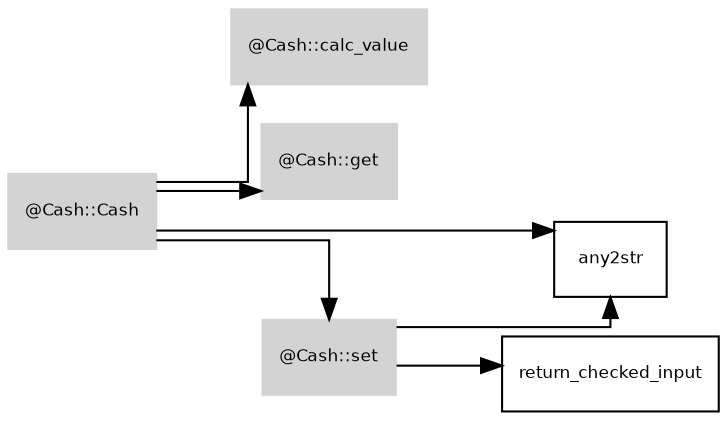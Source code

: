 digraph G {
	fontname = "Bitstream Vera Sans"
	fontsize = 8
	node [
		fontname = "Bitstream Vera Sans"
		fontsize = 8
		shape = "record"
	]
	edge [
		fontname = "Bitstream Vera Sans"
		fontsize = 8
	]
	graph [splines=ortho];
	rankdir=LR;
	subgraph class_Cash {
		style=filled;
		node [style=filled,color=lightgrey];
		"@Cash::Cash" -> "@Cash::calc_value"
		"@Cash::Cash" -> "@Cash::get"
		"@Cash::Cash" -> "@Cash::set"
		label = "@Cash";
	}
"@Cash::Cash" 	 -> 	 "any2str"
"@Cash::set" 	 -> 	 "any2str"
"@Cash::set" 	 -> 	 "return_checked_input"
}
